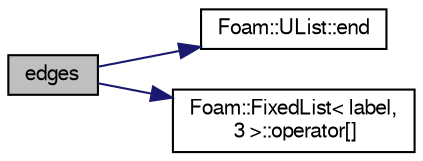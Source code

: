 digraph "edges"
{
  bgcolor="transparent";
  edge [fontname="FreeSans",fontsize="10",labelfontname="FreeSans",labelfontsize="10"];
  node [fontname="FreeSans",fontsize="10",shape=record];
  rankdir="LR";
  Node241 [label="edges",height=0.2,width=0.4,color="black", fillcolor="grey75", style="filled", fontcolor="black"];
  Node241 -> Node242 [color="midnightblue",fontsize="10",style="solid",fontname="FreeSans"];
  Node242 [label="Foam::UList::end",height=0.2,width=0.4,color="black",URL="$a25698.html#acf5102a998ffca93da588563e2af7413",tooltip="Return an iterator to end traversing the UList. "];
  Node241 -> Node243 [color="midnightblue",fontsize="10",style="solid",fontname="FreeSans"];
  Node243 [label="Foam::FixedList\< label,\l 3 \>::operator[]",height=0.2,width=0.4,color="black",URL="$a25894.html#a851e28f7788bbc82f5a4aa9f0efdefe4",tooltip="Return element of FixedList. "];
}
